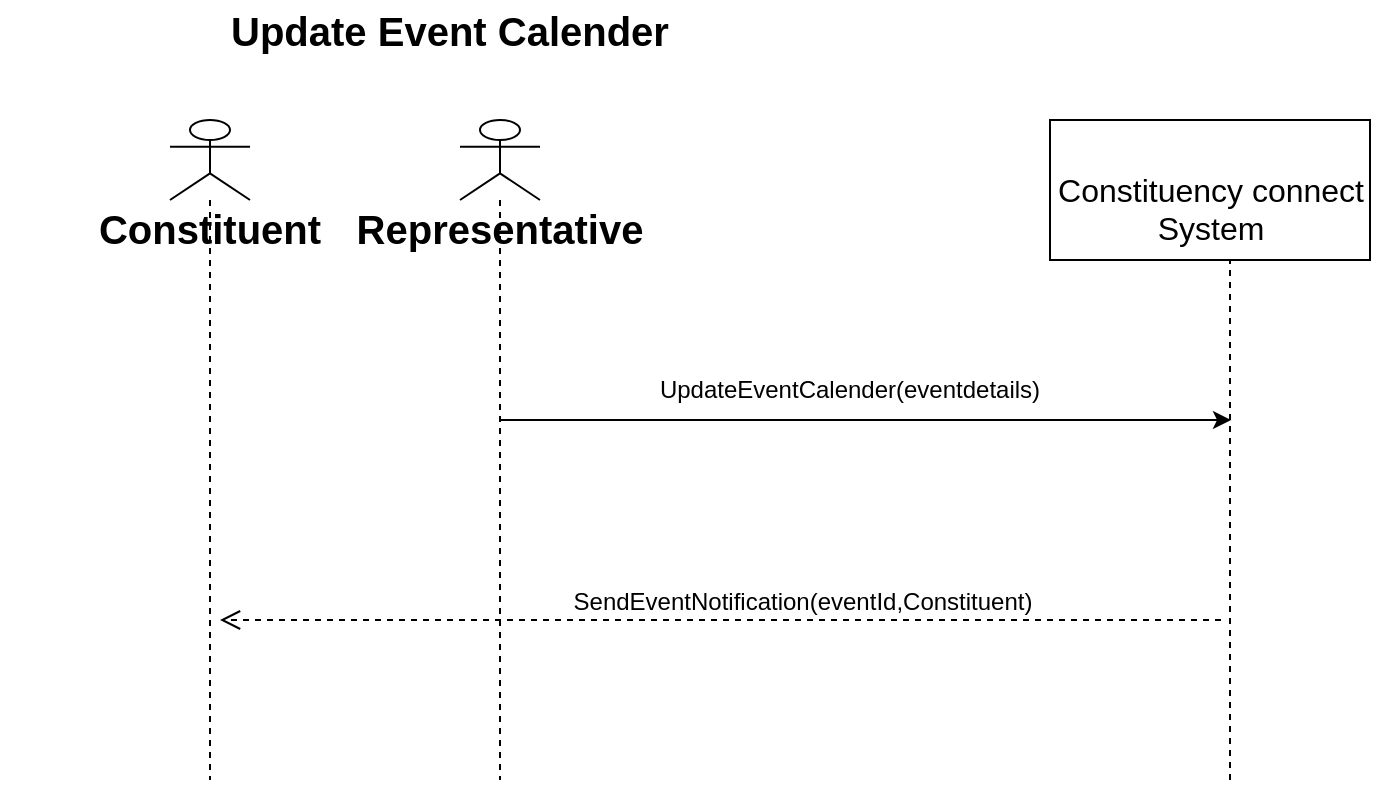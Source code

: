 <mxfile version="24.2.5" type="device">
  <diagram name="Page-1" id="NJ4MwHbAOfbG3tFChq2V">
    <mxGraphModel dx="1050" dy="629" grid="1" gridSize="10" guides="1" tooltips="1" connect="1" arrows="1" fold="1" page="1" pageScale="1" pageWidth="850" pageHeight="1100" math="0" shadow="0">
      <root>
        <mxCell id="0" />
        <mxCell id="1" parent="0" />
        <mxCell id="g1pOqCFvkKhQazwSI6qw-1" value="Constituent" style="shape=umlLifeline;participant=umlActor;perimeter=lifelinePerimeter;whiteSpace=wrap;html=1;container=1;collapsible=0;recursiveResize=0;verticalAlign=top;spacingTop=36;outlineConnect=0;fontSize=20;fontStyle=1;size=40;" vertex="1" parent="1">
          <mxGeometry x="125" y="550" width="40" height="330" as="geometry" />
        </mxCell>
        <mxCell id="g1pOqCFvkKhQazwSI6qw-2" value="&lt;br&gt;&lt;div&gt;Constituency connect&lt;/div&gt;&lt;div&gt;System&lt;/div&gt;" style="html=1;align=center;verticalAlign=middle;dashed=0;fontSize=16;" vertex="1" parent="1">
          <mxGeometry x="565" y="550" width="160" height="70" as="geometry" />
        </mxCell>
        <mxCell id="g1pOqCFvkKhQazwSI6qw-3" value="" style="endArrow=none;dashed=1;html=1;rounded=0;entryX=0.5;entryY=1;entryDx=0;entryDy=0;" edge="1" parent="1">
          <mxGeometry width="50" height="50" relative="1" as="geometry">
            <mxPoint x="655" y="880" as="sourcePoint" />
            <mxPoint x="655" y="620" as="targetPoint" />
          </mxGeometry>
        </mxCell>
        <mxCell id="g1pOqCFvkKhQazwSI6qw-4" value="" style="endArrow=classic;html=1;rounded=0;" edge="1" parent="1" source="g1pOqCFvkKhQazwSI6qw-7">
          <mxGeometry width="50" height="50" relative="1" as="geometry">
            <mxPoint x="215" y="700" as="sourcePoint" />
            <mxPoint x="655.5" y="700" as="targetPoint" />
            <Array as="points">
              <mxPoint x="535.5" y="700" />
            </Array>
          </mxGeometry>
        </mxCell>
        <mxCell id="g1pOqCFvkKhQazwSI6qw-5" value="UpdateEventCalender(eventdetails)" style="text;html=1;strokeColor=none;fillColor=none;align=center;verticalAlign=middle;whiteSpace=wrap;rounded=0;" vertex="1" parent="1">
          <mxGeometry x="360" y="670" width="210" height="30" as="geometry" />
        </mxCell>
        <mxCell id="g1pOqCFvkKhQazwSI6qw-6" value="SendEventNotification(eventId,Constituent)" style="html=1;verticalAlign=bottom;endArrow=open;dashed=1;endSize=8;curved=0;rounded=0;fontSize=12;" edge="1" parent="1">
          <mxGeometry x="-0.159" relative="1" as="geometry">
            <mxPoint x="650.5" y="800" as="sourcePoint" />
            <mxPoint x="150" y="800" as="targetPoint" />
            <mxPoint x="1" as="offset" />
          </mxGeometry>
        </mxCell>
        <mxCell id="g1pOqCFvkKhQazwSI6qw-7" value="Representative" style="shape=umlLifeline;participant=umlActor;perimeter=lifelinePerimeter;whiteSpace=wrap;html=1;container=1;collapsible=0;recursiveResize=0;verticalAlign=top;spacingTop=36;outlineConnect=0;fontSize=20;fontStyle=1;size=40;" vertex="1" parent="1">
          <mxGeometry x="270" y="550" width="40" height="330" as="geometry" />
        </mxCell>
        <mxCell id="g1pOqCFvkKhQazwSI6qw-8" value="Update Event Calender" style="text;html=1;align=center;verticalAlign=middle;whiteSpace=wrap;rounded=0;fontStyle=1;fontSize=20;" vertex="1" parent="1">
          <mxGeometry x="40" y="490" width="450" height="30" as="geometry" />
        </mxCell>
      </root>
    </mxGraphModel>
  </diagram>
</mxfile>

